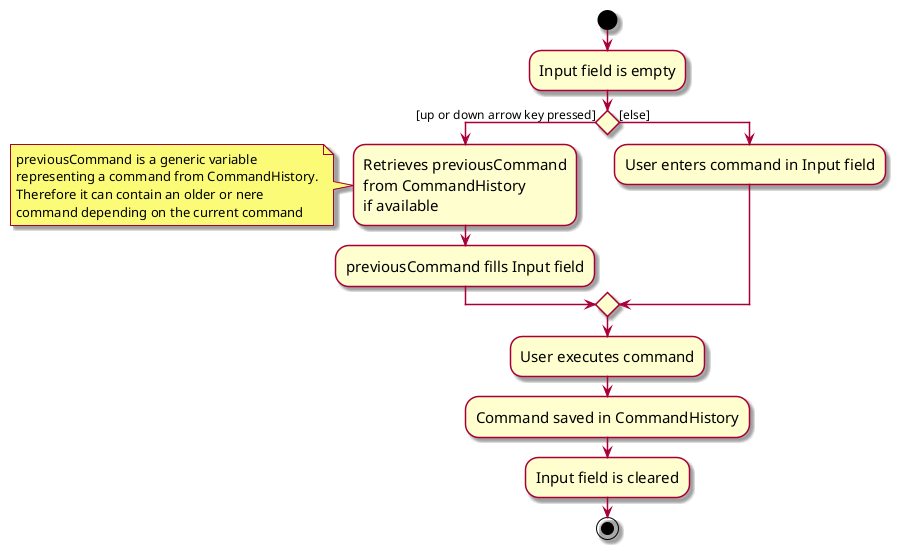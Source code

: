 @startuml
skin rose
skinparam ActivityFontSize 15
skinparam ArrowFontSize 12
start


:Input field is empty;

if () then ([up or down arrow key pressed])
    :Retrieves previousCommand
    from CommandHistory
    if available;
    note
      previousCommand is a generic variable
      representing a command from CommandHistory.
      Therefore it can contain an older or nere
      command depending on the current command
    end note
    :previousCommand fills Input field;
else ([else])
    :User enters command in Input field;
endif
:User executes command;
:Command saved in CommandHistory;
:Input field is cleared;

stop
@enduml
